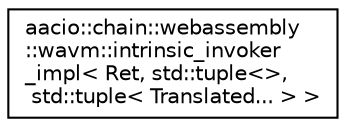 digraph "Graphical Class Hierarchy"
{
  edge [fontname="Helvetica",fontsize="10",labelfontname="Helvetica",labelfontsize="10"];
  node [fontname="Helvetica",fontsize="10",shape=record];
  rankdir="LR";
  Node0 [label="aacio::chain::webassembly\l::wavm::intrinsic_invoker\l_impl\< Ret, std::tuple\<\>,\l std::tuple\< Translated... \> \>",height=0.2,width=0.4,color="black", fillcolor="white", style="filled",URL="$structaacio_1_1chain_1_1webassembly_1_1wavm_1_1intrinsic__invoker__impl_3_01_ret_00_01std_1_1tupc2f9a1e0a8d32bb22e7244f2be71510b.html"];
}
